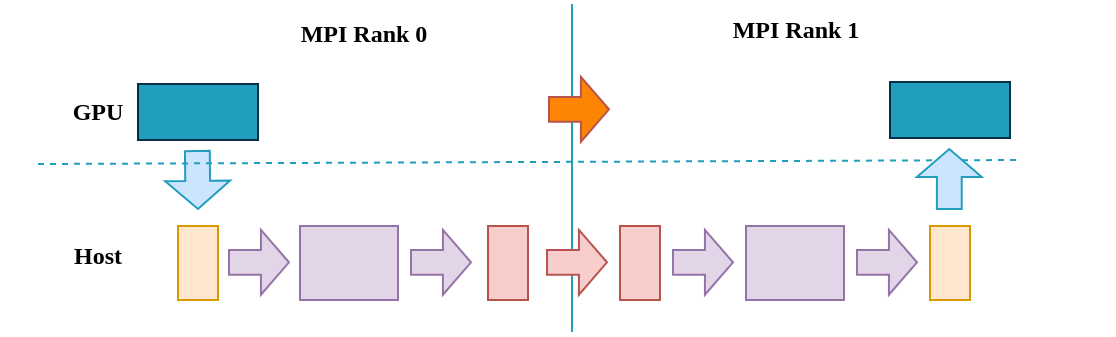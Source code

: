 <mxfile version="24.1.0" type="device">
  <diagram name="第 1 页" id="bY1A6Q9FNZL1OBpkXdUL">
    <mxGraphModel dx="794" dy="511" grid="0" gridSize="10" guides="1" tooltips="1" connect="1" arrows="1" fold="1" page="1" pageScale="1" pageWidth="827" pageHeight="1169" math="0" shadow="0">
      <root>
        <mxCell id="0" />
        <mxCell id="1" parent="0" />
        <mxCell id="g0sAg3JylF0GbMWz0MTR-29" value="" style="rounded=0;whiteSpace=wrap;html=1;strokeColor=none;fillColor=none;" vertex="1" parent="1">
          <mxGeometry x="102" y="246" width="557" height="164" as="geometry" />
        </mxCell>
        <mxCell id="g0sAg3JylF0GbMWz0MTR-1" value="&lt;font face=&quot;Verdana&quot;&gt;&lt;b&gt;MPI Rank 0&lt;/b&gt;&lt;/font&gt;" style="text;html=1;align=center;verticalAlign=middle;whiteSpace=wrap;rounded=0;" vertex="1" parent="1">
          <mxGeometry x="240" y="246" width="88" height="30" as="geometry" />
        </mxCell>
        <mxCell id="g0sAg3JylF0GbMWz0MTR-2" value="&lt;font face=&quot;Verdana&quot;&gt;&lt;b&gt;MPI Rank 1&lt;/b&gt;&lt;/font&gt;" style="text;html=1;align=center;verticalAlign=middle;whiteSpace=wrap;rounded=0;" vertex="1" parent="1">
          <mxGeometry x="455.5" y="244" width="88" height="30" as="geometry" />
        </mxCell>
        <mxCell id="g0sAg3JylF0GbMWz0MTR-3" value="" style="endArrow=none;html=1;rounded=0;strokeWidth=1;strokeColor=#219EBC;" edge="1" parent="1">
          <mxGeometry width="50" height="50" relative="1" as="geometry">
            <mxPoint x="388" y="410" as="sourcePoint" />
            <mxPoint x="388" y="246" as="targetPoint" />
          </mxGeometry>
        </mxCell>
        <mxCell id="g0sAg3JylF0GbMWz0MTR-4" value="" style="rounded=0;whiteSpace=wrap;html=1;fillColor=#219EBC;strokeColor=#023047;" vertex="1" parent="1">
          <mxGeometry x="171" y="286" width="60" height="28" as="geometry" />
        </mxCell>
        <mxCell id="g0sAg3JylF0GbMWz0MTR-5" value="&lt;b&gt;&lt;font face=&quot;Verdana&quot;&gt;GPU&lt;/font&gt;&lt;/b&gt;" style="text;html=1;align=center;verticalAlign=middle;whiteSpace=wrap;rounded=0;" vertex="1" parent="1">
          <mxGeometry x="121" y="285" width="60" height="30" as="geometry" />
        </mxCell>
        <mxCell id="g0sAg3JylF0GbMWz0MTR-6" value="" style="shape=flexArrow;endArrow=classic;html=1;rounded=0;width=12.414;endSize=4.345;endWidth=19.025;strokeColor=#219EBC;fillColor=#CCE5FF;" edge="1" parent="1">
          <mxGeometry width="50" height="50" relative="1" as="geometry">
            <mxPoint x="200.66" y="319" as="sourcePoint" />
            <mxPoint x="201" y="349" as="targetPoint" />
          </mxGeometry>
        </mxCell>
        <mxCell id="g0sAg3JylF0GbMWz0MTR-8" value="" style="endArrow=none;dashed=1;html=1;rounded=0;strokeColor=#219EBC;" edge="1" parent="1">
          <mxGeometry width="50" height="50" relative="1" as="geometry">
            <mxPoint x="121" y="326" as="sourcePoint" />
            <mxPoint x="613" y="324" as="targetPoint" />
          </mxGeometry>
        </mxCell>
        <mxCell id="g0sAg3JylF0GbMWz0MTR-9" value="&lt;font face=&quot;Verdana&quot;&gt;&lt;b&gt;Host&lt;/b&gt;&lt;/font&gt;" style="text;html=1;align=center;verticalAlign=middle;whiteSpace=wrap;rounded=0;" vertex="1" parent="1">
          <mxGeometry x="121" y="357" width="60" height="30" as="geometry" />
        </mxCell>
        <mxCell id="g0sAg3JylF0GbMWz0MTR-10" value="" style="rounded=0;whiteSpace=wrap;html=1;fillColor=#ffe6cc;strokeColor=#d79b00;" vertex="1" parent="1">
          <mxGeometry x="191" y="357" width="20" height="37" as="geometry" />
        </mxCell>
        <mxCell id="g0sAg3JylF0GbMWz0MTR-11" value="" style="shape=flexArrow;endArrow=classic;html=1;rounded=0;width=12.414;endSize=4.345;endWidth=19.025;strokeColor=#9673a6;fillColor=#e1d5e7;" edge="1" parent="1">
          <mxGeometry width="50" height="50" relative="1" as="geometry">
            <mxPoint x="216" y="375.16" as="sourcePoint" />
            <mxPoint x="247" y="375.16" as="targetPoint" />
          </mxGeometry>
        </mxCell>
        <mxCell id="g0sAg3JylF0GbMWz0MTR-15" value="" style="rounded=0;whiteSpace=wrap;html=1;fillColor=#e1d5e7;strokeColor=#9673a6;" vertex="1" parent="1">
          <mxGeometry x="252" y="357" width="49" height="37" as="geometry" />
        </mxCell>
        <mxCell id="g0sAg3JylF0GbMWz0MTR-17" value="" style="shape=flexArrow;endArrow=classic;html=1;rounded=0;width=12.414;endSize=4.345;endWidth=19.025;strokeColor=#9673a6;fillColor=#e1d5e7;" edge="1" parent="1">
          <mxGeometry width="50" height="50" relative="1" as="geometry">
            <mxPoint x="307" y="375.16" as="sourcePoint" />
            <mxPoint x="338" y="375.16" as="targetPoint" />
          </mxGeometry>
        </mxCell>
        <mxCell id="g0sAg3JylF0GbMWz0MTR-18" value="" style="rounded=0;whiteSpace=wrap;html=1;fillColor=#f8cecc;strokeColor=#b85450;" vertex="1" parent="1">
          <mxGeometry x="346" y="357" width="20" height="37" as="geometry" />
        </mxCell>
        <mxCell id="g0sAg3JylF0GbMWz0MTR-19" value="" style="shape=flexArrow;endArrow=classic;html=1;rounded=0;width=12.414;endSize=4.345;endWidth=19.025;strokeColor=#b85450;fillColor=#f8cecc;" edge="1" parent="1">
          <mxGeometry width="50" height="50" relative="1" as="geometry">
            <mxPoint x="375" y="375.16" as="sourcePoint" />
            <mxPoint x="406" y="375.16" as="targetPoint" />
          </mxGeometry>
        </mxCell>
        <mxCell id="g0sAg3JylF0GbMWz0MTR-20" value="" style="rounded=0;whiteSpace=wrap;html=1;fillColor=#f8cecc;strokeColor=#b85450;" vertex="1" parent="1">
          <mxGeometry x="412" y="357" width="20" height="37" as="geometry" />
        </mxCell>
        <mxCell id="g0sAg3JylF0GbMWz0MTR-21" value="" style="shape=flexArrow;endArrow=classic;html=1;rounded=0;width=12.414;endSize=4.345;endWidth=19.025;strokeColor=#9673a6;fillColor=#e1d5e7;" edge="1" parent="1">
          <mxGeometry width="50" height="50" relative="1" as="geometry">
            <mxPoint x="438" y="375.16" as="sourcePoint" />
            <mxPoint x="469" y="375.16" as="targetPoint" />
          </mxGeometry>
        </mxCell>
        <mxCell id="g0sAg3JylF0GbMWz0MTR-22" value="" style="rounded=0;whiteSpace=wrap;html=1;fillColor=#e1d5e7;strokeColor=#9673a6;" vertex="1" parent="1">
          <mxGeometry x="475" y="357" width="49" height="37" as="geometry" />
        </mxCell>
        <mxCell id="g0sAg3JylF0GbMWz0MTR-23" value="" style="shape=flexArrow;endArrow=classic;html=1;rounded=0;width=12.414;endSize=4.345;endWidth=19.025;strokeColor=#9673a6;fillColor=#e1d5e7;" edge="1" parent="1">
          <mxGeometry width="50" height="50" relative="1" as="geometry">
            <mxPoint x="530" y="375.16" as="sourcePoint" />
            <mxPoint x="561" y="375.16" as="targetPoint" />
          </mxGeometry>
        </mxCell>
        <mxCell id="g0sAg3JylF0GbMWz0MTR-24" value="" style="rounded=0;whiteSpace=wrap;html=1;fillColor=#ffe6cc;strokeColor=#d79b00;" vertex="1" parent="1">
          <mxGeometry x="567" y="357" width="20" height="37" as="geometry" />
        </mxCell>
        <mxCell id="g0sAg3JylF0GbMWz0MTR-26" value="" style="shape=flexArrow;endArrow=classic;html=1;rounded=0;width=12.414;endSize=4.345;endWidth=19.025;strokeColor=#219EBC;fillColor=#CCE5FF;" edge="1" parent="1">
          <mxGeometry width="50" height="50" relative="1" as="geometry">
            <mxPoint x="576.66" y="349" as="sourcePoint" />
            <mxPoint x="576.66" y="318" as="targetPoint" />
          </mxGeometry>
        </mxCell>
        <mxCell id="g0sAg3JylF0GbMWz0MTR-27" value="" style="rounded=0;whiteSpace=wrap;html=1;fillColor=#219EBC;strokeColor=#023047;" vertex="1" parent="1">
          <mxGeometry x="547" y="285" width="60" height="28" as="geometry" />
        </mxCell>
        <mxCell id="g0sAg3JylF0GbMWz0MTR-28" value="" style="shape=flexArrow;endArrow=classic;html=1;rounded=0;width=12.414;endSize=4.345;endWidth=19.025;strokeColor=#b85450;fillColor=#FB8402;" edge="1" parent="1">
          <mxGeometry width="50" height="50" relative="1" as="geometry">
            <mxPoint x="376" y="298.66" as="sourcePoint" />
            <mxPoint x="407" y="298.66" as="targetPoint" />
          </mxGeometry>
        </mxCell>
      </root>
    </mxGraphModel>
  </diagram>
</mxfile>
